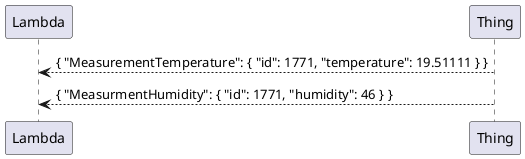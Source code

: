 @startuml thing_input

Lambda <-- Thing: { "MeasurementTemperature": { "id": 1771, "temperature": 19.51111 } }
Lambda <-- Thing: { "MeasurmentHumidity": { "id": 1771, "humidity": 46 } }

@enduml
